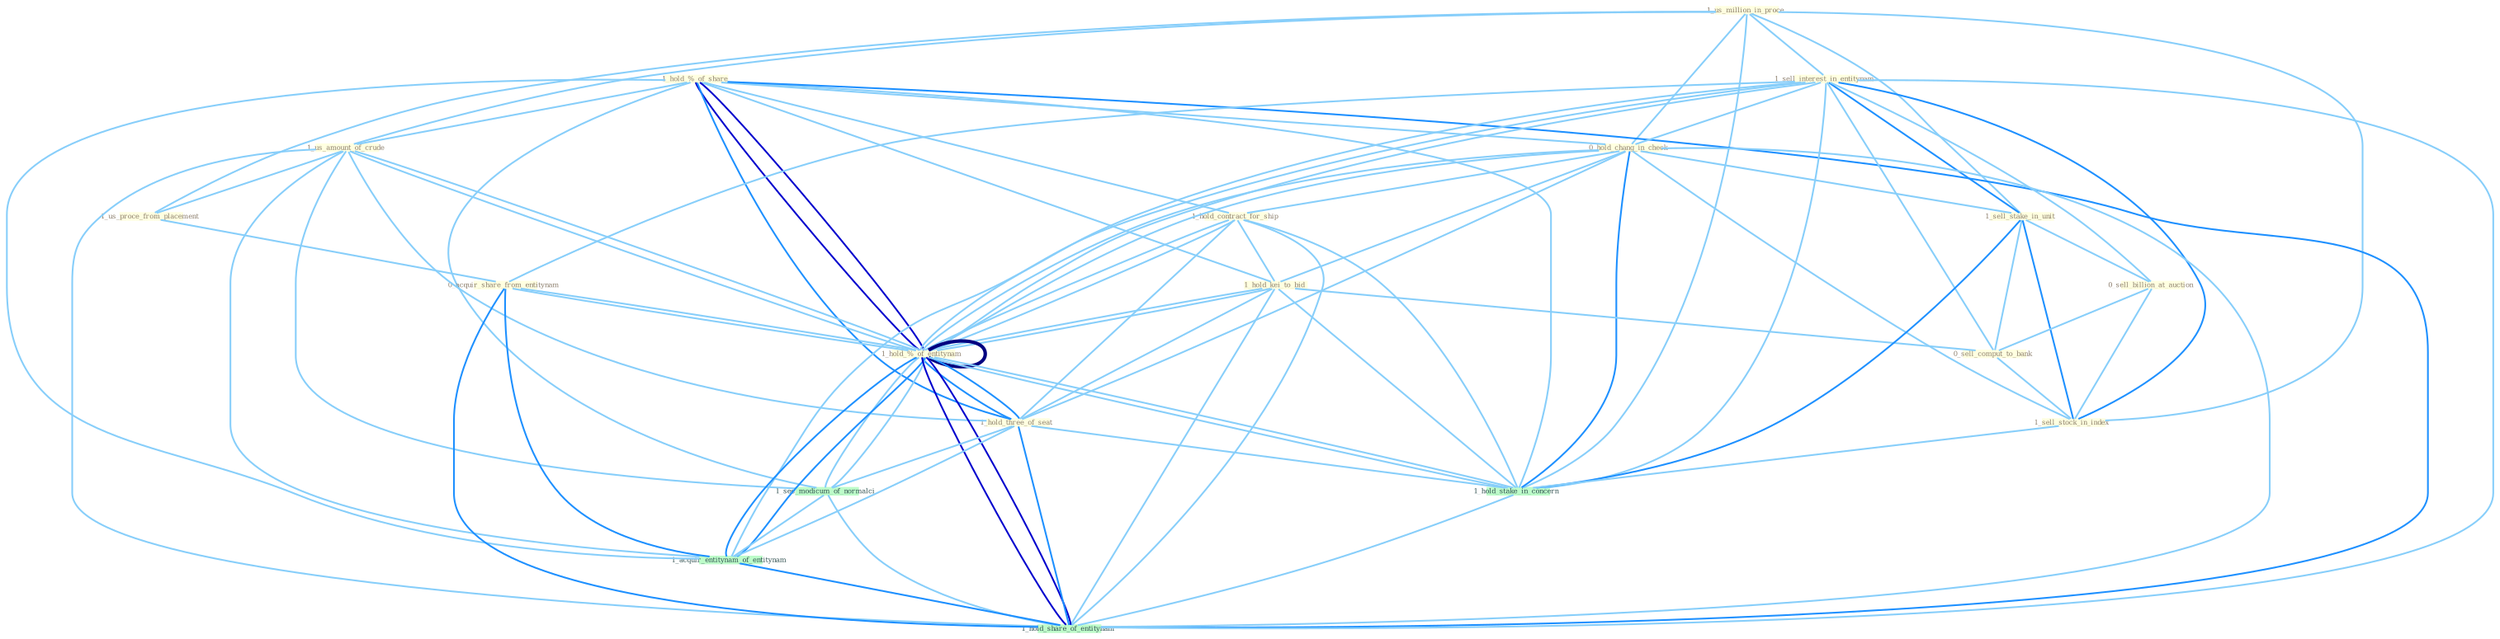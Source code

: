 Graph G{ 
    node
    [shape=polygon,style=filled,width=.5,height=.06,color="#BDFCC9",fixedsize=true,fontsize=4,
    fontcolor="#2f4f4f"];
    {node
    [color="#ffffe0", fontcolor="#8b7d6b"] "1_us_million_in_proce " "1_hold_%_of_share " "1_sell_interest_in_entitynam " "1_us_amount_of_crude " "0_hold_chang_in_check " "1_hold_contract_for_ship " "1_hold_kei_to_bid " "1_sell_stake_in_unit " "1_us_proce_from_placement " "0_sell_billion_at_auction " "0_sell_comput_to_bank " "0_acquir_share_from_entitynam " "1_sell_stock_in_index " "1_hold_%_of_entitynam " "1_hold_%_of_entitynam " "1_hold_three_of_seat "}
{node [color="#fff0f5", fontcolor="#b22222"]}
edge [color="#B0E2FF"];

	"1_us_million_in_proce " -- "1_sell_interest_in_entitynam " [w="1", color="#87cefa" ];
	"1_us_million_in_proce " -- "1_us_amount_of_crude " [w="1", color="#87cefa" ];
	"1_us_million_in_proce " -- "0_hold_chang_in_check " [w="1", color="#87cefa" ];
	"1_us_million_in_proce " -- "1_sell_stake_in_unit " [w="1", color="#87cefa" ];
	"1_us_million_in_proce " -- "1_us_proce_from_placement " [w="1", color="#87cefa" ];
	"1_us_million_in_proce " -- "1_sell_stock_in_index " [w="1", color="#87cefa" ];
	"1_us_million_in_proce " -- "1_hold_stake_in_concern " [w="1", color="#87cefa" ];
	"1_hold_%_of_share " -- "1_us_amount_of_crude " [w="1", color="#87cefa" ];
	"1_hold_%_of_share " -- "0_hold_chang_in_check " [w="1", color="#87cefa" ];
	"1_hold_%_of_share " -- "1_hold_contract_for_ship " [w="1", color="#87cefa" ];
	"1_hold_%_of_share " -- "1_hold_kei_to_bid " [w="1", color="#87cefa" ];
	"1_hold_%_of_share " -- "1_hold_%_of_entitynam " [w="3", color="#0000cd" , len=0.6];
	"1_hold_%_of_share " -- "1_hold_%_of_entitynam " [w="3", color="#0000cd" , len=0.6];
	"1_hold_%_of_share " -- "1_hold_three_of_seat " [w="2", color="#1e90ff" , len=0.8];
	"1_hold_%_of_share " -- "1_hold_stake_in_concern " [w="1", color="#87cefa" ];
	"1_hold_%_of_share " -- "1_see_modicum_of_normalci " [w="1", color="#87cefa" ];
	"1_hold_%_of_share " -- "1_acquir_entitynam_of_entitynam " [w="1", color="#87cefa" ];
	"1_hold_%_of_share " -- "1_hold_share_of_entitynam " [w="2", color="#1e90ff" , len=0.8];
	"1_sell_interest_in_entitynam " -- "0_hold_chang_in_check " [w="1", color="#87cefa" ];
	"1_sell_interest_in_entitynam " -- "1_sell_stake_in_unit " [w="2", color="#1e90ff" , len=0.8];
	"1_sell_interest_in_entitynam " -- "0_sell_billion_at_auction " [w="1", color="#87cefa" ];
	"1_sell_interest_in_entitynam " -- "0_sell_comput_to_bank " [w="1", color="#87cefa" ];
	"1_sell_interest_in_entitynam " -- "0_acquir_share_from_entitynam " [w="1", color="#87cefa" ];
	"1_sell_interest_in_entitynam " -- "1_sell_stock_in_index " [w="2", color="#1e90ff" , len=0.8];
	"1_sell_interest_in_entitynam " -- "1_hold_%_of_entitynam " [w="1", color="#87cefa" ];
	"1_sell_interest_in_entitynam " -- "1_hold_%_of_entitynam " [w="1", color="#87cefa" ];
	"1_sell_interest_in_entitynam " -- "1_hold_stake_in_concern " [w="1", color="#87cefa" ];
	"1_sell_interest_in_entitynam " -- "1_acquir_entitynam_of_entitynam " [w="1", color="#87cefa" ];
	"1_sell_interest_in_entitynam " -- "1_hold_share_of_entitynam " [w="1", color="#87cefa" ];
	"1_us_amount_of_crude " -- "1_us_proce_from_placement " [w="1", color="#87cefa" ];
	"1_us_amount_of_crude " -- "1_hold_%_of_entitynam " [w="1", color="#87cefa" ];
	"1_us_amount_of_crude " -- "1_hold_%_of_entitynam " [w="1", color="#87cefa" ];
	"1_us_amount_of_crude " -- "1_hold_three_of_seat " [w="1", color="#87cefa" ];
	"1_us_amount_of_crude " -- "1_see_modicum_of_normalci " [w="1", color="#87cefa" ];
	"1_us_amount_of_crude " -- "1_acquir_entitynam_of_entitynam " [w="1", color="#87cefa" ];
	"1_us_amount_of_crude " -- "1_hold_share_of_entitynam " [w="1", color="#87cefa" ];
	"0_hold_chang_in_check " -- "1_hold_contract_for_ship " [w="1", color="#87cefa" ];
	"0_hold_chang_in_check " -- "1_hold_kei_to_bid " [w="1", color="#87cefa" ];
	"0_hold_chang_in_check " -- "1_sell_stake_in_unit " [w="1", color="#87cefa" ];
	"0_hold_chang_in_check " -- "1_sell_stock_in_index " [w="1", color="#87cefa" ];
	"0_hold_chang_in_check " -- "1_hold_%_of_entitynam " [w="1", color="#87cefa" ];
	"0_hold_chang_in_check " -- "1_hold_%_of_entitynam " [w="1", color="#87cefa" ];
	"0_hold_chang_in_check " -- "1_hold_three_of_seat " [w="1", color="#87cefa" ];
	"0_hold_chang_in_check " -- "1_hold_stake_in_concern " [w="2", color="#1e90ff" , len=0.8];
	"0_hold_chang_in_check " -- "1_hold_share_of_entitynam " [w="1", color="#87cefa" ];
	"1_hold_contract_for_ship " -- "1_hold_kei_to_bid " [w="1", color="#87cefa" ];
	"1_hold_contract_for_ship " -- "1_hold_%_of_entitynam " [w="1", color="#87cefa" ];
	"1_hold_contract_for_ship " -- "1_hold_%_of_entitynam " [w="1", color="#87cefa" ];
	"1_hold_contract_for_ship " -- "1_hold_three_of_seat " [w="1", color="#87cefa" ];
	"1_hold_contract_for_ship " -- "1_hold_stake_in_concern " [w="1", color="#87cefa" ];
	"1_hold_contract_for_ship " -- "1_hold_share_of_entitynam " [w="1", color="#87cefa" ];
	"1_hold_kei_to_bid " -- "0_sell_comput_to_bank " [w="1", color="#87cefa" ];
	"1_hold_kei_to_bid " -- "1_hold_%_of_entitynam " [w="1", color="#87cefa" ];
	"1_hold_kei_to_bid " -- "1_hold_%_of_entitynam " [w="1", color="#87cefa" ];
	"1_hold_kei_to_bid " -- "1_hold_three_of_seat " [w="1", color="#87cefa" ];
	"1_hold_kei_to_bid " -- "1_hold_stake_in_concern " [w="1", color="#87cefa" ];
	"1_hold_kei_to_bid " -- "1_hold_share_of_entitynam " [w="1", color="#87cefa" ];
	"1_sell_stake_in_unit " -- "0_sell_billion_at_auction " [w="1", color="#87cefa" ];
	"1_sell_stake_in_unit " -- "0_sell_comput_to_bank " [w="1", color="#87cefa" ];
	"1_sell_stake_in_unit " -- "1_sell_stock_in_index " [w="2", color="#1e90ff" , len=0.8];
	"1_sell_stake_in_unit " -- "1_hold_stake_in_concern " [w="2", color="#1e90ff" , len=0.8];
	"1_us_proce_from_placement " -- "0_acquir_share_from_entitynam " [w="1", color="#87cefa" ];
	"0_sell_billion_at_auction " -- "0_sell_comput_to_bank " [w="1", color="#87cefa" ];
	"0_sell_billion_at_auction " -- "1_sell_stock_in_index " [w="1", color="#87cefa" ];
	"0_sell_comput_to_bank " -- "1_sell_stock_in_index " [w="1", color="#87cefa" ];
	"0_acquir_share_from_entitynam " -- "1_hold_%_of_entitynam " [w="1", color="#87cefa" ];
	"0_acquir_share_from_entitynam " -- "1_hold_%_of_entitynam " [w="1", color="#87cefa" ];
	"0_acquir_share_from_entitynam " -- "1_acquir_entitynam_of_entitynam " [w="2", color="#1e90ff" , len=0.8];
	"0_acquir_share_from_entitynam " -- "1_hold_share_of_entitynam " [w="2", color="#1e90ff" , len=0.8];
	"1_sell_stock_in_index " -- "1_hold_stake_in_concern " [w="1", color="#87cefa" ];
	"1_hold_%_of_entitynam " -- "1_hold_%_of_entitynam " [w="4", style=bold, color="#000080", len=0.4];
	"1_hold_%_of_entitynam " -- "1_hold_three_of_seat " [w="2", color="#1e90ff" , len=0.8];
	"1_hold_%_of_entitynam " -- "1_hold_stake_in_concern " [w="1", color="#87cefa" ];
	"1_hold_%_of_entitynam " -- "1_see_modicum_of_normalci " [w="1", color="#87cefa" ];
	"1_hold_%_of_entitynam " -- "1_acquir_entitynam_of_entitynam " [w="2", color="#1e90ff" , len=0.8];
	"1_hold_%_of_entitynam " -- "1_hold_share_of_entitynam " [w="3", color="#0000cd" , len=0.6];
	"1_hold_%_of_entitynam " -- "1_hold_three_of_seat " [w="2", color="#1e90ff" , len=0.8];
	"1_hold_%_of_entitynam " -- "1_hold_stake_in_concern " [w="1", color="#87cefa" ];
	"1_hold_%_of_entitynam " -- "1_see_modicum_of_normalci " [w="1", color="#87cefa" ];
	"1_hold_%_of_entitynam " -- "1_acquir_entitynam_of_entitynam " [w="2", color="#1e90ff" , len=0.8];
	"1_hold_%_of_entitynam " -- "1_hold_share_of_entitynam " [w="3", color="#0000cd" , len=0.6];
	"1_hold_three_of_seat " -- "1_hold_stake_in_concern " [w="1", color="#87cefa" ];
	"1_hold_three_of_seat " -- "1_see_modicum_of_normalci " [w="1", color="#87cefa" ];
	"1_hold_three_of_seat " -- "1_acquir_entitynam_of_entitynam " [w="1", color="#87cefa" ];
	"1_hold_three_of_seat " -- "1_hold_share_of_entitynam " [w="2", color="#1e90ff" , len=0.8];
	"1_hold_stake_in_concern " -- "1_hold_share_of_entitynam " [w="1", color="#87cefa" ];
	"1_see_modicum_of_normalci " -- "1_acquir_entitynam_of_entitynam " [w="1", color="#87cefa" ];
	"1_see_modicum_of_normalci " -- "1_hold_share_of_entitynam " [w="1", color="#87cefa" ];
	"1_acquir_entitynam_of_entitynam " -- "1_hold_share_of_entitynam " [w="2", color="#1e90ff" , len=0.8];
}